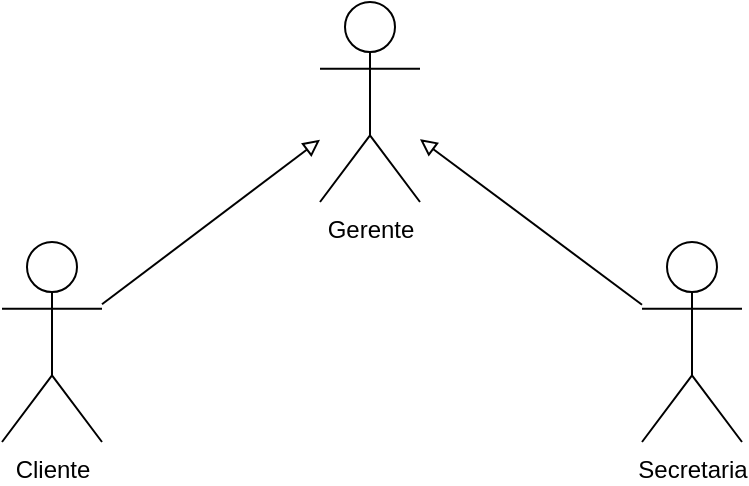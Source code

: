 <mxfile version="16.5.1" type="device"><diagram id="NW7brMeoKJKifei7IZbF" name="Page-1"><mxGraphModel dx="811" dy="517" grid="1" gridSize="10" guides="1" tooltips="1" connect="1" arrows="1" fold="1" page="1" pageScale="1" pageWidth="827" pageHeight="1169" math="0" shadow="0"><root><mxCell id="0"/><mxCell id="1" parent="0"/><mxCell id="KnppRGxU95iKlIA0wtRP-1" value="Gerente" style="shape=umlActor;verticalLabelPosition=bottom;verticalAlign=top;html=1;outlineConnect=0;" vertex="1" parent="1"><mxGeometry x="389" y="40" width="50" height="100" as="geometry"/></mxCell><mxCell id="KnppRGxU95iKlIA0wtRP-9" style="edgeStyle=none;rounded=0;orthogonalLoop=1;jettySize=auto;html=1;endArrow=block;endFill=0;" edge="1" parent="1" source="KnppRGxU95iKlIA0wtRP-2" target="KnppRGxU95iKlIA0wtRP-1"><mxGeometry relative="1" as="geometry"/></mxCell><mxCell id="KnppRGxU95iKlIA0wtRP-2" value="Secretaria" style="shape=umlActor;verticalLabelPosition=bottom;verticalAlign=top;html=1;outlineConnect=0;" vertex="1" parent="1"><mxGeometry x="550" y="160" width="50" height="100" as="geometry"/></mxCell><mxCell id="KnppRGxU95iKlIA0wtRP-8" style="rounded=0;orthogonalLoop=1;jettySize=auto;html=1;endArrow=block;endFill=0;" edge="1" parent="1" source="KnppRGxU95iKlIA0wtRP-3" target="KnppRGxU95iKlIA0wtRP-1"><mxGeometry relative="1" as="geometry"/></mxCell><mxCell id="KnppRGxU95iKlIA0wtRP-3" value="Cliente" style="shape=umlActor;verticalLabelPosition=bottom;verticalAlign=top;html=1;outlineConnect=0;" vertex="1" parent="1"><mxGeometry x="230" y="160" width="50" height="100" as="geometry"/></mxCell></root></mxGraphModel></diagram></mxfile>